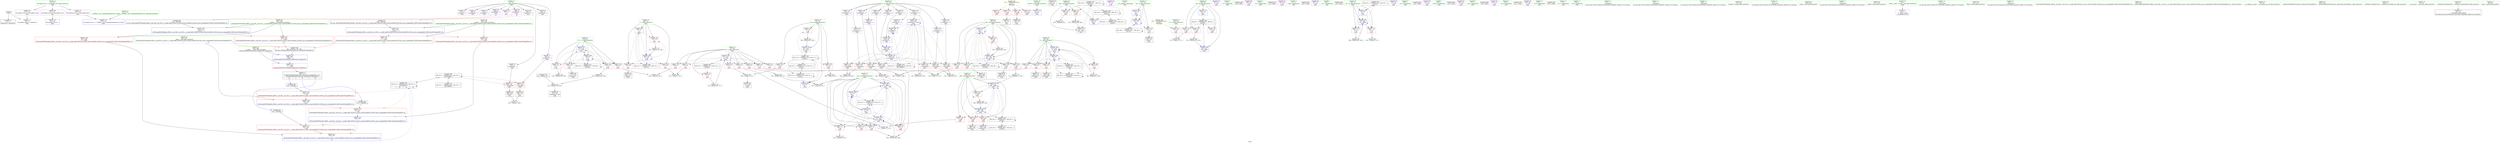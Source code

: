 digraph "SVFG" {
	label="SVFG";

	Node0x55a4ef5265f0 [shape=record,color=grey,label="{NodeID: 0\nNullPtr}"];
	Node0x55a4ef5265f0 -> Node0x55a4ef5522c0[style=solid];
	Node0x55a4ef5265f0 -> Node0x55a4ef559680[style=solid];
	Node0x55a4ef561ce0 [shape=record,color=grey,label="{NodeID: 277\n190 = cmp(183, 189, )\n}"];
	Node0x55a4ef554710 [shape=record,color=blue,label="{NodeID: 194\n85\<--202\nj\<--inc35\nmain\n}"];
	Node0x55a4ef554710 -> Node0x55a4ef557c50[style=dashed];
	Node0x55a4ef554710 -> Node0x55a4ef557d20[style=dashed];
	Node0x55a4ef554710 -> Node0x55a4ef557df0[style=dashed];
	Node0x55a4ef554710 -> Node0x55a4ef557ec0[style=dashed];
	Node0x55a4ef554710 -> Node0x55a4ef55a3b0[style=dashed];
	Node0x55a4ef554710 -> Node0x55a4ef554710[style=dashed];
	Node0x55a4ef554710 -> Node0x55a4ef56e210[style=dashed];
	Node0x55a4ef554710 -> Node0x55a4ef574010[style=dashed];
	Node0x55a4ef551a50 [shape=record,color=red,label="{NodeID: 111\n319\<--20\n\<--stdout\nmain\n}"];
	Node0x55a4ef54fc30 [shape=record,color=green,label="{NodeID: 28\n61\<--62\nretval\<--retval_field_insensitive\nmain\n}"];
	Node0x55a4ef54fc30 -> Node0x55a4ef559780[style=solid];
	Node0x55a4ef557910 [shape=record,color=red,label="{NodeID: 139\n205\<--81\n\<--eq\nmain\n}"];
	Node0x55a4ef557910 -> Node0x55a4ef562460[style=solid];
	Node0x55a4ef5524c0 [shape=record,color=black,label="{NodeID: 56\n60\<--92\nmain_ret\<--\nmain\n}"];
	Node0x55a4ef579a10 [shape=record,color=black,label="{NodeID: 333\nMR_24V_6 = PHI(MR_24V_7, MR_24V_5, )\npts\{84 \}\n}"];
	Node0x55a4ef579a10 -> Node0x55a4ef557ab0[style=dashed];
	Node0x55a4ef579a10 -> Node0x55a4ef557b80[style=dashed];
	Node0x55a4ef579a10 -> Node0x55a4ef55a2e0[style=dashed];
	Node0x55a4ef579a10 -> Node0x55a4ef554640[style=dashed];
	Node0x55a4ef579a10 -> Node0x55a4ef56dd10[style=dashed];
	Node0x55a4ef579a10 -> Node0x55a4ef573b10[style=dashed];
	Node0x55a4ef579a10 -> Node0x55a4ef579a10[style=dashed];
	Node0x55a4ef558fd0 [shape=record,color=red,label="{NodeID: 167\n356\<--344\n\<--__b.addr\n_ZSt4swapIcENSt9enable_ifIXsr6__and_ISt6__not_ISt15__is_tuple_likeIT_EESt21is_move_constructibleIS3_ESt18is_move_assignableIS3_EEE5valueEvE4typeERS3_SC_\n|{<s0>15}}"];
	Node0x55a4ef558fd0:s0 -> Node0x55a4ef5969b0[style=solid,color=red];
	Node0x55a4ef553b80 [shape=record,color=purple,label="{NodeID: 84\n94\<--11\n\<--.str\nmain\n}"];
	Node0x55a4ef53f710 [shape=record,color=green,label="{NodeID: 1\n7\<--1\n__dso_handle\<--dummyObj\nGlob }"];
	Node0x55a4ef561e60 [shape=record,color=grey,label="{NodeID: 278\n310 = cmp(309, 245, )\n}"];
	Node0x55a4ef5547e0 [shape=record,color=blue,label="{NodeID: 195\n75\<--212\nok\<--\nmain\n}"];
	Node0x55a4ef5547e0 -> Node0x55a4ef557430[style=dashed];
	Node0x55a4ef5547e0 -> Node0x55a4ef559d30[style=dashed];
	Node0x55a4ef5547e0 -> Node0x55a4ef572c10[style=dashed];
	Node0x55a4ef551b20 [shape=record,color=red,label="{NodeID: 112\n111\<--63\n\<--tt\nmain\n}"];
	Node0x55a4ef551b20 -> Node0x55a4ef563060[style=solid];
	Node0x55a4ef54fd00 [shape=record,color=green,label="{NodeID: 29\n63\<--64\ntt\<--tt_field_insensitive\nmain\n}"];
	Node0x55a4ef54fd00 -> Node0x55a4ef551b20[style=solid];
	Node0x55a4ef571310 [shape=record,color=black,label="{NodeID: 306\nMR_8V_3 = PHI(MR_8V_4, MR_8V_2, )\npts\{66 \}\n}"];
	Node0x55a4ef571310 -> Node0x55a4ef551bf0[style=dashed];
	Node0x55a4ef571310 -> Node0x55a4ef551cc0[style=dashed];
	Node0x55a4ef571310 -> Node0x55a4ef556590[style=dashed];
	Node0x55a4ef571310 -> Node0x55a4ef5550d0[style=dashed];
	Node0x55a4ef5579e0 [shape=record,color=red,label="{NodeID: 140\n214\<--81\n\<--eq\nmain\n}"];
	Node0x55a4ef5579e0 -> Node0x55a4ef5625e0[style=solid];
	Node0x55a4ef552590 [shape=record,color=black,label="{NodeID: 57\n96\<--93\ncall\<--\nmain\n}"];
	Node0x55a4ef5590a0 [shape=record,color=red,label="{NodeID: 168\n363\<--344\n\<--__b.addr\n_ZSt4swapIcENSt9enable_ifIXsr6__and_ISt6__not_ISt15__is_tuple_likeIT_EESt21is_move_constructibleIS3_ESt18is_move_assignableIS3_EEE5valueEvE4typeERS3_SC_\n}"];
	Node0x55a4ef5590a0 -> Node0x55a4ef5554e0[style=solid];
	Node0x55a4ef553c50 [shape=record,color=purple,label="{NodeID: 85\n95\<--13\n\<--.str.1\nmain\n}"];
	Node0x55a4ef52b960 [shape=record,color=green,label="{NodeID: 2\n11\<--1\n.str\<--dummyObj\nGlob }"];
	Node0x55a4ef561fe0 [shape=record,color=grey,label="{NodeID: 279\n209 = cmp(208, 92, )\n}"];
	Node0x55a4ef5548b0 [shape=record,color=blue,label="{NodeID: 196\n223\<--225\narrayidx43\<--inc44\nmain\n}"];
	Node0x55a4ef5548b0 -> Node0x55a4ef558880[style=dashed];
	Node0x55a4ef5548b0 -> Node0x55a4ef558950[style=dashed];
	Node0x55a4ef5548b0 -> Node0x55a4ef558a20[style=dashed];
	Node0x55a4ef5548b0 -> Node0x55a4ef558af0[style=dashed];
	Node0x55a4ef5548b0 -> Node0x55a4ef558bc0[style=dashed];
	Node0x55a4ef5548b0 -> Node0x55a4ef558c90[style=dashed];
	Node0x55a4ef5548b0 -> Node0x55a4ef558d60[style=dashed];
	Node0x55a4ef5548b0 -> Node0x55a4ef559e00[style=dashed];
	Node0x55a4ef5548b0 -> Node0x55a4ef5548b0[style=dashed];
	Node0x55a4ef5548b0 -> Node0x55a4ef575410[style=dashed];
	Node0x55a4ef551bf0 [shape=record,color=red,label="{NodeID: 113\n110\<--65\n\<--qq\nmain\n}"];
	Node0x55a4ef551bf0 -> Node0x55a4ef563060[style=solid];
	Node0x55a4ef54fdd0 [shape=record,color=green,label="{NodeID: 30\n65\<--66\nqq\<--qq_field_insensitive\nmain\n}"];
	Node0x55a4ef54fdd0 -> Node0x55a4ef551bf0[style=solid];
	Node0x55a4ef54fdd0 -> Node0x55a4ef551cc0[style=solid];
	Node0x55a4ef54fdd0 -> Node0x55a4ef556590[style=solid];
	Node0x55a4ef54fdd0 -> Node0x55a4ef559850[style=solid];
	Node0x55a4ef54fdd0 -> Node0x55a4ef5550d0[style=solid];
	Node0x55a4ef5943d0 [shape=record,color=black,label="{NodeID: 390\n104 = PHI()\n}"];
	Node0x55a4ef571810 [shape=record,color=black,label="{NodeID: 307\nMR_10V_2 = PHI(MR_10V_3, MR_10V_1, )\npts\{68 \}\n}"];
	Node0x55a4ef571810 -> Node0x55a4ef556660[style=dashed];
	Node0x55a4ef571810 -> Node0x55a4ef559920[style=dashed];
	Node0x55a4ef557ab0 [shape=record,color=red,label="{NodeID: 141\n196\<--83\n\<--neq\nmain\n}"];
	Node0x55a4ef557ab0 -> Node0x55a4ef555ec0[style=solid];
	Node0x55a4ef552660 [shape=record,color=black,label="{NodeID: 58\n102\<--99\ncall1\<--\nmain\n}"];
	Node0x55a4ef559170 [shape=record,color=red,label="{NodeID: 169\n354\<--351\n\<--call\n_ZSt4swapIcENSt9enable_ifIXsr6__and_ISt6__not_ISt15__is_tuple_likeIT_EESt21is_move_constructibleIS3_ESt18is_move_assignableIS3_EEE5valueEvE4typeERS3_SC_\n}"];
	Node0x55a4ef559170 -> Node0x55a4ef555340[style=solid];
	Node0x55a4ef553d20 [shape=record,color=purple,label="{NodeID: 86\n100\<--16\n\<--.str.2\nmain\n}"];
	Node0x55a4ef52c9d0 [shape=record,color=green,label="{NodeID: 3\n13\<--1\n.str.1\<--dummyObj\nGlob }"];
	Node0x55a4ef562160 [shape=record,color=grey,label="{NodeID: 280\n242 = cmp(239, 241, )\n}"];
	Node0x55a4ef554980 [shape=record,color=blue,label="{NodeID: 197\n79\<--229\ni17\<--inc46\nmain\n}"];
	Node0x55a4ef554980 -> Node0x55a4ef557500[style=dashed];
	Node0x55a4ef554980 -> Node0x55a4ef5575d0[style=dashed];
	Node0x55a4ef554980 -> Node0x55a4ef5576a0[style=dashed];
	Node0x55a4ef554980 -> Node0x55a4ef557770[style=dashed];
	Node0x55a4ef554980 -> Node0x55a4ef55a140[style=dashed];
	Node0x55a4ef554980 -> Node0x55a4ef554980[style=dashed];
	Node0x55a4ef554980 -> Node0x55a4ef573110[style=dashed];
	Node0x55a4ef551cc0 [shape=record,color=red,label="{NodeID: 114\n114\<--65\n\<--qq\nmain\n}"];
	Node0x55a4ef54fea0 [shape=record,color=green,label="{NodeID: 31\n67\<--68\nn\<--n_field_insensitive\nmain\n}"];
	Node0x55a4ef54fea0 -> Node0x55a4ef556660[style=solid];
	Node0x55a4ef54fea0 -> Node0x55a4ef556730[style=solid];
	Node0x55a4ef54fea0 -> Node0x55a4ef556800[style=solid];
	Node0x55a4ef54fea0 -> Node0x55a4ef5568d0[style=solid];
	Node0x55a4ef54fea0 -> Node0x55a4ef5569a0[style=solid];
	Node0x55a4ef54fea0 -> Node0x55a4ef556a70[style=solid];
	Node0x55a4ef54fea0 -> Node0x55a4ef556b40[style=solid];
	Node0x55a4ef54fea0 -> Node0x55a4ef556c10[style=solid];
	Node0x55a4ef54fea0 -> Node0x55a4ef559920[style=solid];
	Node0x55a4ef594300 [shape=record,color=black,label="{NodeID: 391\n43 = PHI()\n}"];
	Node0x55a4ef571d10 [shape=record,color=black,label="{NodeID: 308\nMR_12V_2 = PHI(MR_12V_4, MR_12V_1, )\npts\{70 \}\n}"];
	Node0x55a4ef571d10 -> Node0x55a4ef5599f0[style=dashed];
	Node0x55a4ef557b80 [shape=record,color=red,label="{NodeID: 142\n208\<--83\n\<--neq\nmain\n}"];
	Node0x55a4ef557b80 -> Node0x55a4ef561fe0[style=solid];
	Node0x55a4ef552730 [shape=record,color=black,label="{NodeID: 59\n136\<--135\nidxprom\<--\nmain\n}"];
	Node0x55a4ef559240 [shape=record,color=red,label="{NodeID: 170\n358\<--357\n\<--call1\n_ZSt4swapIcENSt9enable_ifIXsr6__and_ISt6__not_ISt15__is_tuple_likeIT_EESt21is_move_constructibleIS3_ESt18is_move_assignableIS3_EEE5valueEvE4typeERS3_SC_\n}"];
	Node0x55a4ef559240 -> Node0x55a4ef555410[style=solid];
	Node0x55a4ef553df0 [shape=record,color=purple,label="{NodeID: 87\n101\<--18\n\<--.str.3\nmain\n}"];
	Node0x55a4ef52a330 [shape=record,color=green,label="{NodeID: 4\n15\<--1\nstdin\<--dummyObj\nGlob }"];
	Node0x55a4ef5622e0 [shape=record,color=grey,label="{NodeID: 281\n251 = cmp(248, 250, )\n}"];
	Node0x55a4ef554a50 [shape=record,color=blue,label="{NodeID: 198\n71\<--245\nans\<--\nmain\n}"];
	Node0x55a4ef554a50 -> Node0x55a4ef5570f0[style=dashed];
	Node0x55a4ef554a50 -> Node0x55a4ef5571c0[style=dashed];
	Node0x55a4ef554a50 -> Node0x55a4ef572210[style=dashed];
	Node0x55a4ef556590 [shape=record,color=red,label="{NodeID: 115\n322\<--65\n\<--qq\nmain\n}"];
	Node0x55a4ef556590 -> Node0x55a4ef555bc0[style=solid];
	Node0x55a4ef54ff70 [shape=record,color=green,label="{NodeID: 32\n69\<--70\ni\<--i_field_insensitive\nmain\n}"];
	Node0x55a4ef54ff70 -> Node0x55a4ef556ce0[style=solid];
	Node0x55a4ef54ff70 -> Node0x55a4ef556db0[style=solid];
	Node0x55a4ef54ff70 -> Node0x55a4ef556e80[style=solid];
	Node0x55a4ef54ff70 -> Node0x55a4ef5599f0[style=solid];
	Node0x55a4ef54ff70 -> Node0x55a4ef559ac0[style=solid];
	Node0x55a4ef593ad0 [shape=record,color=black,label="{NodeID: 392\n140 = PHI()\n}"];
	Node0x55a4ef572210 [shape=record,color=black,label="{NodeID: 309\nMR_14V_2 = PHI(MR_14V_9, MR_14V_1, )\npts\{72 \}\n}"];
	Node0x55a4ef572210 -> Node0x55a4ef559b90[style=dashed];
	Node0x55a4ef557c50 [shape=record,color=red,label="{NodeID: 143\n172\<--85\n\<--j\nmain\n}"];
	Node0x55a4ef557c50 -> Node0x55a4ef562a60[style=solid];
	Node0x55a4ef552800 [shape=record,color=black,label="{NodeID: 60\n177\<--176\nidxprom24\<--\nmain\n}"];
	Node0x55a4ef559310 [shape=record,color=red,label="{NodeID: 171\n362\<--361\n\<--call2\n_ZSt4swapIcENSt9enable_ifIXsr6__and_ISt6__not_ISt15__is_tuple_likeIT_EESt21is_move_constructibleIS3_ESt18is_move_assignableIS3_EEE5valueEvE4typeERS3_SC_\n}"];
	Node0x55a4ef559310 -> Node0x55a4ef5554e0[style=solid];
	Node0x55a4ef553ec0 [shape=record,color=purple,label="{NodeID: 88\n103\<--21\n\<--.str.4\nmain\n}"];
	Node0x55a4ef52a3c0 [shape=record,color=green,label="{NodeID: 5\n16\<--1\n.str.2\<--dummyObj\nGlob }"];
	Node0x55a4ef562460 [shape=record,color=grey,label="{NodeID: 282\n206 = cmp(205, 92, )\n}"];
	Node0x55a4ef554b20 [shape=record,color=blue,label="{NodeID: 199\n71\<--256\nans\<--add59\nmain\n}"];
	Node0x55a4ef554b20 -> Node0x55a4ef556f50[style=dashed];
	Node0x55a4ef554b20 -> Node0x55a4ef557020[style=dashed];
	Node0x55a4ef554b20 -> Node0x55a4ef5570f0[style=dashed];
	Node0x55a4ef554b20 -> Node0x55a4ef5571c0[style=dashed];
	Node0x55a4ef554b20 -> Node0x55a4ef554a50[style=dashed];
	Node0x55a4ef554b20 -> Node0x55a4ef554b20[style=dashed];
	Node0x55a4ef554b20 -> Node0x55a4ef554bf0[style=dashed];
	Node0x55a4ef554b20 -> Node0x55a4ef572210[style=dashed];
	Node0x55a4ef556660 [shape=record,color=red,label="{NodeID: 116\n125\<--67\n\<--n\nmain\n}"];
	Node0x55a4ef556660 -> Node0x55a4ef561b60[style=solid];
	Node0x55a4ef550040 [shape=record,color=green,label="{NodeID: 33\n71\<--72\nans\<--ans_field_insensitive\nmain\n}"];
	Node0x55a4ef550040 -> Node0x55a4ef556f50[style=solid];
	Node0x55a4ef550040 -> Node0x55a4ef557020[style=solid];
	Node0x55a4ef550040 -> Node0x55a4ef5570f0[style=solid];
	Node0x55a4ef550040 -> Node0x55a4ef5571c0[style=solid];
	Node0x55a4ef550040 -> Node0x55a4ef559b90[style=solid];
	Node0x55a4ef550040 -> Node0x55a4ef554a50[style=solid];
	Node0x55a4ef550040 -> Node0x55a4ef554b20[style=solid];
	Node0x55a4ef550040 -> Node0x55a4ef554bf0[style=solid];
	Node0x55a4ef593bd0 [shape=record,color=black,label="{NodeID: 393\n116 = PHI()\n}"];
	Node0x55a4ef572710 [shape=record,color=black,label="{NodeID: 310\nMR_16V_2 = PHI(MR_16V_4, MR_16V_1, )\npts\{74 \}\n}"];
	Node0x55a4ef572710 -> Node0x55a4ef559c60[style=dashed];
	Node0x55a4ef557d20 [shape=record,color=red,label="{NodeID: 144\n179\<--85\n\<--j\nmain\n}"];
	Node0x55a4ef557d20 -> Node0x55a4ef5528d0[style=solid];
	Node0x55a4ef5528d0 [shape=record,color=black,label="{NodeID: 61\n180\<--179\nidxprom26\<--\nmain\n}"];
	Node0x55a4ef5593e0 [shape=record,color=red,label="{NodeID: 172\n371\<--368\n\<--__t.addr\n_ZSt4moveIRcEONSt16remove_referenceIT_E4typeEOS2_\n}"];
	Node0x55a4ef5593e0 -> Node0x55a4ef5531c0[style=solid];
	Node0x55a4ef553f90 [shape=record,color=purple,label="{NodeID: 89\n123\<--21\n\<--.str.4\nmain\n}"];
	Node0x55a4ef52a450 [shape=record,color=green,label="{NodeID: 6\n18\<--1\n.str.3\<--dummyObj\nGlob }"];
	Node0x55a4ef5625e0 [shape=record,color=grey,label="{NodeID: 283\n216 = cmp(214, 215, )\n}"];
	Node0x55a4ef5625e0 -> Node0x55a4ef552c10[style=solid];
	Node0x55a4ef554bf0 [shape=record,color=blue,label="{NodeID: 200\n71\<--262\nans\<--add62\nmain\n}"];
	Node0x55a4ef554bf0 -> Node0x55a4ef556f50[style=dashed];
	Node0x55a4ef554bf0 -> Node0x55a4ef557020[style=dashed];
	Node0x55a4ef554bf0 -> Node0x55a4ef5570f0[style=dashed];
	Node0x55a4ef554bf0 -> Node0x55a4ef5571c0[style=dashed];
	Node0x55a4ef554bf0 -> Node0x55a4ef554a50[style=dashed];
	Node0x55a4ef554bf0 -> Node0x55a4ef554b20[style=dashed];
	Node0x55a4ef554bf0 -> Node0x55a4ef554bf0[style=dashed];
	Node0x55a4ef554bf0 -> Node0x55a4ef572210[style=dashed];
	Node0x55a4ef556730 [shape=record,color=red,label="{NodeID: 117\n132\<--67\n\<--n\nmain\n}"];
	Node0x55a4ef556730 -> Node0x55a4ef562d60[style=solid];
	Node0x55a4ef550110 [shape=record,color=green,label="{NodeID: 34\n73\<--74\nrot\<--rot_field_insensitive\nmain\n}"];
	Node0x55a4ef550110 -> Node0x55a4ef557290[style=solid];
	Node0x55a4ef550110 -> Node0x55a4ef557360[style=solid];
	Node0x55a4ef550110 -> Node0x55a4ef559c60[style=solid];
	Node0x55a4ef550110 -> Node0x55a4ef555000[style=solid];
	Node0x55a4ef593cd0 [shape=record,color=black,label="{NodeID: 394\n120 = PHI()\n}"];
	Node0x55a4ef572c10 [shape=record,color=black,label="{NodeID: 311\nMR_18V_2 = PHI(MR_18V_7, MR_18V_1, )\npts\{76 \}\n}"];
	Node0x55a4ef572c10 -> Node0x55a4ef559d30[style=dashed];
	Node0x55a4ef572c10 -> Node0x55a4ef572c10[style=dashed];
	Node0x55a4ef557df0 [shape=record,color=red,label="{NodeID: 145\n184\<--85\n\<--j\nmain\n}"];
	Node0x55a4ef557df0 -> Node0x55a4ef552a70[style=solid];
	Node0x55a4ef5529a0 [shape=record,color=black,label="{NodeID: 62\n183\<--182\nconv\<--\nmain\n}"];
	Node0x55a4ef5529a0 -> Node0x55a4ef561ce0[style=solid];
	Node0x55a4ef5594b0 [shape=record,color=blue,label="{NodeID: 173\n377\<--32\nllvm.global_ctors_0\<--\nGlob }"];
	Node0x55a4ef554060 [shape=record,color=purple,label="{NodeID: 90\n115\<--23\n\<--.str.5\nmain\n}"];
	Node0x55a4ef52bab0 [shape=record,color=green,label="{NodeID: 7\n20\<--1\nstdout\<--dummyObj\nGlob }"];
	Node0x55a4ef562760 [shape=record,color=grey,label="{NodeID: 284\n269 = cmp(267, 268, )\n}"];
	Node0x55a4ef554cc0 [shape=record,color=blue,label="{NodeID: 201\n87\<--92\ni64\<--\nmain\n}"];
	Node0x55a4ef554cc0 -> Node0x55a4ef557f90[style=dashed];
	Node0x55a4ef554cc0 -> Node0x55a4ef558060[style=dashed];
	Node0x55a4ef554cc0 -> Node0x55a4ef558130[style=dashed];
	Node0x55a4ef554cc0 -> Node0x55a4ef558200[style=dashed];
	Node0x55a4ef554cc0 -> Node0x55a4ef5582d0[style=dashed];
	Node0x55a4ef554cc0 -> Node0x55a4ef554cc0[style=dashed];
	Node0x55a4ef554cc0 -> Node0x55a4ef554f30[style=dashed];
	Node0x55a4ef554cc0 -> Node0x55a4ef574510[style=dashed];
	Node0x55a4ef556800 [shape=record,color=red,label="{NodeID: 118\n165\<--67\n\<--n\nmain\n}"];
	Node0x55a4ef556800 -> Node0x55a4ef562be0[style=solid];
	Node0x55a4ef5501e0 [shape=record,color=green,label="{NodeID: 35\n75\<--76\nok\<--ok_field_insensitive\nmain\n}"];
	Node0x55a4ef5501e0 -> Node0x55a4ef557430[style=solid];
	Node0x55a4ef5501e0 -> Node0x55a4ef559d30[style=solid];
	Node0x55a4ef5501e0 -> Node0x55a4ef5547e0[style=solid];
	Node0x55a4ef593dd0 [shape=record,color=black,label="{NodeID: 395\n124 = PHI()\n}"];
	Node0x55a4ef573110 [shape=record,color=black,label="{NodeID: 312\nMR_20V_2 = PHI(MR_20V_7, MR_20V_1, )\npts\{80 \}\n}"];
	Node0x55a4ef573110 -> Node0x55a4ef55a140[style=dashed];
	Node0x55a4ef573110 -> Node0x55a4ef573110[style=dashed];
	Node0x55a4ef557ec0 [shape=record,color=red,label="{NodeID: 146\n201\<--85\n\<--j\nmain\n}"];
	Node0x55a4ef557ec0 -> Node0x55a4ef5561c0[style=solid];
	Node0x55a4ef552a70 [shape=record,color=black,label="{NodeID: 63\n185\<--184\nidxprom28\<--\nmain\n}"];
	Node0x55a4ef559580 [shape=record,color=blue,label="{NodeID: 174\n378\<--33\nllvm.global_ctors_1\<--_GLOBAL__sub_I_Gennady.Korotkevich_0_0.cpp\nGlob }"];
	Node0x55a4ef554130 [shape=record,color=purple,label="{NodeID: 91\n139\<--25\n\<--.str.6\nmain\n}"];
	Node0x55a4ef52bb40 [shape=record,color=green,label="{NodeID: 8\n21\<--1\n.str.4\<--dummyObj\nGlob }"];
	Node0x55a4ef5628e0 [shape=record,color=grey,label="{NodeID: 285\n150 = cmp(149, 127, )\n}"];
	Node0x55a4ef554d90 [shape=record,color=blue,label="{NodeID: 202\n89\<--272\nj68\<--add69\nmain\n}"];
	Node0x55a4ef554d90 -> Node0x55a4ef5583a0[style=dashed];
	Node0x55a4ef554d90 -> Node0x55a4ef558470[style=dashed];
	Node0x55a4ef554d90 -> Node0x55a4ef558540[style=dashed];
	Node0x55a4ef554d90 -> Node0x55a4ef558610[style=dashed];
	Node0x55a4ef554d90 -> Node0x55a4ef554d90[style=dashed];
	Node0x55a4ef554d90 -> Node0x55a4ef554e60[style=dashed];
	Node0x55a4ef554d90 -> Node0x55a4ef56ec10[style=dashed];
	Node0x55a4ef5568d0 [shape=record,color=red,label="{NodeID: 119\n173\<--67\n\<--n\nmain\n}"];
	Node0x55a4ef5568d0 -> Node0x55a4ef562a60[style=solid];
	Node0x55a4ef5502b0 [shape=record,color=green,label="{NodeID: 36\n77\<--78\nw\<--w_field_insensitive\nmain\n}"];
	Node0x55a4ef5502b0 -> Node0x55a4ef550e60[style=solid];
	Node0x55a4ef5502b0 -> Node0x55a4ef550f30[style=solid];
	Node0x55a4ef5502b0 -> Node0x55a4ef551000[style=solid];
	Node0x55a4ef5502b0 -> Node0x55a4ef5510d0[style=solid];
	Node0x55a4ef5502b0 -> Node0x55a4ef5511a0[style=solid];
	Node0x55a4ef5502b0 -> Node0x55a4ef551270[style=solid];
	Node0x55a4ef5502b0 -> Node0x55a4ef551340[style=solid];
	Node0x55a4ef5502b0 -> Node0x55a4ef551410[style=solid];
	Node0x55a4ef5502b0 -> Node0x55a4ef551570[style=solid];
	Node0x55a4ef5502b0 -> Node0x55a4ef551640[style=solid];
	Node0x55a4ef5502b0 -> Node0x55a4ef551710[style=solid];
	Node0x55a4ef593ed0 [shape=record,color=black,label="{NodeID: 396\n313 = PHI()\n}"];
	Node0x55a4ef573610 [shape=record,color=black,label="{NodeID: 313\nMR_22V_2 = PHI(MR_22V_10, MR_22V_1, )\npts\{82 \}\n}"];
	Node0x55a4ef573610 -> Node0x55a4ef56d810[style=dashed];
	Node0x55a4ef557f90 [shape=record,color=red,label="{NodeID: 147\n267\<--87\n\<--i64\nmain\n}"];
	Node0x55a4ef557f90 -> Node0x55a4ef562760[style=solid];
	Node0x55a4ef552b40 [shape=record,color=black,label="{NodeID: 64\n189\<--188\nconv30\<--\nmain\n}"];
	Node0x55a4ef552b40 -> Node0x55a4ef561ce0[style=solid];
	Node0x55a4ef217350 [shape=record,color=black,label="{NodeID: 258\n218 = PHI(92, 127, )\n}"];
	Node0x55a4ef217350 -> Node0x55a4ef561860[style=solid];
	Node0x55a4ef559680 [shape=record,color=blue, style = dotted,label="{NodeID: 175\n379\<--3\nllvm.global_ctors_2\<--dummyVal\nGlob }"];
	Node0x55a4ef554200 [shape=record,color=purple,label="{NodeID: 92\n312\<--27\n\<--.str.7\nmain\n}"];
	Node0x55a4ef52bbd0 [shape=record,color=green,label="{NodeID: 9\n23\<--1\n.str.5\<--dummyObj\nGlob }"];
	Node0x55a4ef562a60 [shape=record,color=grey,label="{NodeID: 286\n174 = cmp(172, 173, )\n}"];
	Node0x55a4ef554e60 [shape=record,color=blue,label="{NodeID: 203\n89\<--296\nj68\<--inc82\nmain\n}"];
	Node0x55a4ef554e60 -> Node0x55a4ef5583a0[style=dashed];
	Node0x55a4ef554e60 -> Node0x55a4ef558470[style=dashed];
	Node0x55a4ef554e60 -> Node0x55a4ef558540[style=dashed];
	Node0x55a4ef554e60 -> Node0x55a4ef558610[style=dashed];
	Node0x55a4ef554e60 -> Node0x55a4ef554d90[style=dashed];
	Node0x55a4ef554e60 -> Node0x55a4ef554e60[style=dashed];
	Node0x55a4ef554e60 -> Node0x55a4ef56ec10[style=dashed];
	Node0x55a4ef5569a0 [shape=record,color=red,label="{NodeID: 120\n215\<--67\n\<--n\nmain\n}"];
	Node0x55a4ef5569a0 -> Node0x55a4ef5625e0[style=solid];
	Node0x55a4ef550380 [shape=record,color=green,label="{NodeID: 37\n79\<--80\ni17\<--i17_field_insensitive\nmain\n}"];
	Node0x55a4ef550380 -> Node0x55a4ef557500[style=solid];
	Node0x55a4ef550380 -> Node0x55a4ef5575d0[style=solid];
	Node0x55a4ef550380 -> Node0x55a4ef5576a0[style=solid];
	Node0x55a4ef550380 -> Node0x55a4ef557770[style=solid];
	Node0x55a4ef550380 -> Node0x55a4ef55a140[style=solid];
	Node0x55a4ef550380 -> Node0x55a4ef554980[style=solid];
	Node0x55a4ef593fd0 [shape=record,color=black,label="{NodeID: 397\n317 = PHI()\n}"];
	Node0x55a4ef573b10 [shape=record,color=black,label="{NodeID: 314\nMR_24V_2 = PHI(MR_24V_10, MR_24V_1, )\npts\{84 \}\n}"];
	Node0x55a4ef573b10 -> Node0x55a4ef56dd10[style=dashed];
	Node0x55a4ef558060 [shape=record,color=red,label="{NodeID: 148\n271\<--87\n\<--i64\nmain\n}"];
	Node0x55a4ef558060 -> Node0x55a4ef5564c0[style=solid];
	Node0x55a4ef552c10 [shape=record,color=black,label="{NodeID: 65\n217\<--216\n\<--cmp41\nmain\n}"];
	Node0x55a4ef55f1d0 [shape=record,color=grey,label="{NodeID: 259\n229 = Binary(228, 108, )\n}"];
	Node0x55a4ef55f1d0 -> Node0x55a4ef554980[style=solid];
	Node0x55a4ef559780 [shape=record,color=blue,label="{NodeID: 176\n61\<--92\nretval\<--\nmain\n}"];
	Node0x55a4ef5542d0 [shape=record,color=purple,label="{NodeID: 93\n316\<--29\n\<--.str.8\nmain\n}"];
	Node0x55a4ef52b450 [shape=record,color=green,label="{NodeID: 10\n25\<--1\n.str.6\<--dummyObj\nGlob }"];
	Node0x55a4ef562be0 [shape=record,color=grey,label="{NodeID: 287\n166 = cmp(164, 165, )\n}"];
	Node0x55a4ef554f30 [shape=record,color=blue,label="{NodeID: 204\n87\<--301\ni64\<--inc85\nmain\n}"];
	Node0x55a4ef554f30 -> Node0x55a4ef557f90[style=dashed];
	Node0x55a4ef554f30 -> Node0x55a4ef558060[style=dashed];
	Node0x55a4ef554f30 -> Node0x55a4ef558130[style=dashed];
	Node0x55a4ef554f30 -> Node0x55a4ef558200[style=dashed];
	Node0x55a4ef554f30 -> Node0x55a4ef5582d0[style=dashed];
	Node0x55a4ef554f30 -> Node0x55a4ef554cc0[style=dashed];
	Node0x55a4ef554f30 -> Node0x55a4ef554f30[style=dashed];
	Node0x55a4ef554f30 -> Node0x55a4ef574510[style=dashed];
	Node0x55a4ef556a70 [shape=record,color=red,label="{NodeID: 121\n240\<--67\n\<--n\nmain\n}"];
	Node0x55a4ef556a70 -> Node0x55a4ef555a40[style=solid];
	Node0x55a4ef550450 [shape=record,color=green,label="{NodeID: 38\n81\<--82\neq\<--eq_field_insensitive\nmain\n}"];
	Node0x55a4ef550450 -> Node0x55a4ef557840[style=solid];
	Node0x55a4ef550450 -> Node0x55a4ef557910[style=solid];
	Node0x55a4ef550450 -> Node0x55a4ef5579e0[style=solid];
	Node0x55a4ef550450 -> Node0x55a4ef55a210[style=solid];
	Node0x55a4ef550450 -> Node0x55a4ef554570[style=solid];
	Node0x55a4ef596230 [shape=record,color=black,label="{NodeID: 398\n320 = PHI()\n}"];
	Node0x55a4ef574010 [shape=record,color=black,label="{NodeID: 315\nMR_26V_2 = PHI(MR_26V_9, MR_26V_1, )\npts\{86 \}\n}"];
	Node0x55a4ef574010 -> Node0x55a4ef56e210[style=dashed];
	Node0x55a4ef558130 [shape=record,color=red,label="{NodeID: 149\n279\<--87\n\<--i64\nmain\n}"];
	Node0x55a4ef558130 -> Node0x55a4ef552e80[style=solid];
	Node0x55a4ef552ce0 [shape=record,color=black,label="{NodeID: 66\n222\<--221\nidxprom42\<--add\nmain\n}"];
	Node0x55a4ef55f350 [shape=record,color=grey,label="{NodeID: 260\n296 = Binary(295, 108, )\n}"];
	Node0x55a4ef55f350 -> Node0x55a4ef554e60[style=solid];
	Node0x55a4ef559850 [shape=record,color=blue,label="{NodeID: 177\n65\<--108\nqq\<--\nmain\n}"];
	Node0x55a4ef559850 -> Node0x55a4ef571310[style=dashed];
	Node0x55a4ef5543a0 [shape=record,color=purple,label="{NodeID: 94\n377\<--31\nllvm.global_ctors_0\<--llvm.global_ctors\nGlob }"];
	Node0x55a4ef5543a0 -> Node0x55a4ef5594b0[style=solid];
	Node0x55a4ef52b520 [shape=record,color=green,label="{NodeID: 11\n27\<--1\n.str.7\<--dummyObj\nGlob }"];
	Node0x55a4ef562d60 [shape=record,color=grey,label="{NodeID: 288\n133 = cmp(131, 132, )\n}"];
	Node0x55a4ef555000 [shape=record,color=blue,label="{NodeID: 205\n73\<--306\nrot\<--inc88\nmain\n}"];
	Node0x55a4ef555000 -> Node0x55a4ef557290[style=dashed];
	Node0x55a4ef555000 -> Node0x55a4ef557360[style=dashed];
	Node0x55a4ef555000 -> Node0x55a4ef555000[style=dashed];
	Node0x55a4ef555000 -> Node0x55a4ef572710[style=dashed];
	Node0x55a4ef556b40 [shape=record,color=red,label="{NodeID: 122\n268\<--67\n\<--n\nmain\n}"];
	Node0x55a4ef556b40 -> Node0x55a4ef562760[style=solid];
	Node0x55a4ef550520 [shape=record,color=green,label="{NodeID: 39\n83\<--84\nneq\<--neq_field_insensitive\nmain\n}"];
	Node0x55a4ef550520 -> Node0x55a4ef557ab0[style=solid];
	Node0x55a4ef550520 -> Node0x55a4ef557b80[style=solid];
	Node0x55a4ef550520 -> Node0x55a4ef55a2e0[style=solid];
	Node0x55a4ef550520 -> Node0x55a4ef554640[style=solid];
	Node0x55a4ef596300 [shape=record,color=black,label="{NodeID: 399\n351 = PHI(366, )\n}"];
	Node0x55a4ef596300 -> Node0x55a4ef559170[style=solid];
	Node0x55a4ef574510 [shape=record,color=black,label="{NodeID: 316\nMR_28V_2 = PHI(MR_28V_3, MR_28V_1, )\npts\{88 \}\n}"];
	Node0x55a4ef574510 -> Node0x55a4ef554cc0[style=dashed];
	Node0x55a4ef574510 -> Node0x55a4ef574510[style=dashed];
	Node0x55a4ef558200 [shape=record,color=red,label="{NodeID: 150\n288\<--87\n\<--i64\nmain\n}"];
	Node0x55a4ef558200 -> Node0x55a4ef5530f0[style=solid];
	Node0x55a4ef552db0 [shape=record,color=black,label="{NodeID: 67\n233\<--232\ntobool\<--\nmain\n}"];
	Node0x55a4ef382c60 [shape=record,color=yellow,style=double,label="{NodeID: 344\n2V_1 = ENCHI(MR_2V_0)\npts\{1 \}\nFun[main]}"];
	Node0x55a4ef382c60 -> Node0x55a4ef5517e0[style=dashed];
	Node0x55a4ef382c60 -> Node0x55a4ef5518b0[style=dashed];
	Node0x55a4ef382c60 -> Node0x55a4ef551980[style=dashed];
	Node0x55a4ef382c60 -> Node0x55a4ef551a50[style=dashed];
	Node0x55a4ef55f4d0 [shape=record,color=grey,label="{NodeID: 261\n301 = Binary(300, 108, )\n}"];
	Node0x55a4ef55f4d0 -> Node0x55a4ef554f30[style=solid];
	Node0x55a4ef559920 [shape=record,color=blue,label="{NodeID: 178\n67\<--126\nn\<--mul\nmain\n}"];
	Node0x55a4ef559920 -> Node0x55a4ef556730[style=dashed];
	Node0x55a4ef559920 -> Node0x55a4ef556800[style=dashed];
	Node0x55a4ef559920 -> Node0x55a4ef5568d0[style=dashed];
	Node0x55a4ef559920 -> Node0x55a4ef5569a0[style=dashed];
	Node0x55a4ef559920 -> Node0x55a4ef556a70[style=dashed];
	Node0x55a4ef559920 -> Node0x55a4ef556b40[style=dashed];
	Node0x55a4ef559920 -> Node0x55a4ef556c10[style=dashed];
	Node0x55a4ef559920 -> Node0x55a4ef571810[style=dashed];
	Node0x55a4ef5544a0 [shape=record,color=purple,label="{NodeID: 95\n378\<--31\nllvm.global_ctors_1\<--llvm.global_ctors\nGlob }"];
	Node0x55a4ef5544a0 -> Node0x55a4ef559580[style=solid];
	Node0x55a4ef5268d0 [shape=record,color=green,label="{NodeID: 12\n29\<--1\n.str.8\<--dummyObj\nGlob }"];
	Node0x55a4ef562ee0 [shape=record,color=grey,label="{NodeID: 289\n277 = cmp(275, 276, )\n}"];
	Node0x55a4ef5550d0 [shape=record,color=blue,label="{NodeID: 206\n65\<--323\nqq\<--inc98\nmain\n}"];
	Node0x55a4ef5550d0 -> Node0x55a4ef571310[style=dashed];
	Node0x55a4ef556c10 [shape=record,color=red,label="{NodeID: 123\n276\<--67\n\<--n\nmain\n}"];
	Node0x55a4ef556c10 -> Node0x55a4ef562ee0[style=solid];
	Node0x55a4ef5505f0 [shape=record,color=green,label="{NodeID: 40\n85\<--86\nj\<--j_field_insensitive\nmain\n}"];
	Node0x55a4ef5505f0 -> Node0x55a4ef557c50[style=solid];
	Node0x55a4ef5505f0 -> Node0x55a4ef557d20[style=solid];
	Node0x55a4ef5505f0 -> Node0x55a4ef557df0[style=solid];
	Node0x55a4ef5505f0 -> Node0x55a4ef557ec0[style=solid];
	Node0x55a4ef5505f0 -> Node0x55a4ef55a3b0[style=solid];
	Node0x55a4ef5505f0 -> Node0x55a4ef554710[style=solid];
	Node0x55a4ef5964f0 [shape=record,color=black,label="{NodeID: 400\n357 = PHI(366, )\n}"];
	Node0x55a4ef5964f0 -> Node0x55a4ef559240[style=solid];
	Node0x55a4ef574a10 [shape=record,color=black,label="{NodeID: 317\nMR_30V_2 = PHI(MR_30V_3, MR_30V_1, )\npts\{90 \}\n}"];
	Node0x55a4ef574a10 -> Node0x55a4ef56ec10[style=dashed];
	Node0x55a4ef5582d0 [shape=record,color=red,label="{NodeID: 151\n300\<--87\n\<--i64\nmain\n}"];
	Node0x55a4ef5582d0 -> Node0x55a4ef55f4d0[style=solid];
	Node0x55a4ef552e80 [shape=record,color=black,label="{NodeID: 68\n280\<--279\nidxprom73\<--\nmain\n}"];
	Node0x55a4ef5555c0 [shape=record,color=grey,label="{NodeID: 262\n306 = Binary(305, 108, )\n}"];
	Node0x55a4ef5555c0 -> Node0x55a4ef555000[style=solid];
	Node0x55a4ef5599f0 [shape=record,color=blue,label="{NodeID: 179\n69\<--92\ni\<--\nmain\n}"];
	Node0x55a4ef5599f0 -> Node0x55a4ef556ce0[style=dashed];
	Node0x55a4ef5599f0 -> Node0x55a4ef556db0[style=dashed];
	Node0x55a4ef5599f0 -> Node0x55a4ef556e80[style=dashed];
	Node0x55a4ef5599f0 -> Node0x55a4ef559ac0[style=dashed];
	Node0x55a4ef5599f0 -> Node0x55a4ef571d10[style=dashed];
	Node0x55a4ef550d60 [shape=record,color=purple,label="{NodeID: 96\n379\<--31\nllvm.global_ctors_2\<--llvm.global_ctors\nGlob }"];
	Node0x55a4ef550d60 -> Node0x55a4ef559680[style=solid];
	Node0x55a4ef5269a0 [shape=record,color=green,label="{NodeID: 13\n32\<--1\n\<--dummyObj\nCan only get source location for instruction, argument, global var or function.}"];
	Node0x55a4ef563060 [shape=record,color=grey,label="{NodeID: 290\n112 = cmp(110, 111, )\n}"];
	Node0x55a4ef5551a0 [shape=record,color=blue,label="{NodeID: 207\n342\<--340\n__a.addr\<--__a\n_ZSt4swapIcENSt9enable_ifIXsr6__and_ISt6__not_ISt15__is_tuple_likeIT_EESt21is_move_constructibleIS3_ESt18is_move_assignableIS3_EEE5valueEvE4typeERS3_SC_\n}"];
	Node0x55a4ef5551a0 -> Node0x55a4ef558e30[style=dashed];
	Node0x55a4ef5551a0 -> Node0x55a4ef558f00[style=dashed];
	Node0x55a4ef556ce0 [shape=record,color=red,label="{NodeID: 124\n131\<--69\n\<--i\nmain\n}"];
	Node0x55a4ef556ce0 -> Node0x55a4ef562d60[style=solid];
	Node0x55a4ef5506c0 [shape=record,color=green,label="{NodeID: 41\n87\<--88\ni64\<--i64_field_insensitive\nmain\n}"];
	Node0x55a4ef5506c0 -> Node0x55a4ef557f90[style=solid];
	Node0x55a4ef5506c0 -> Node0x55a4ef558060[style=solid];
	Node0x55a4ef5506c0 -> Node0x55a4ef558130[style=solid];
	Node0x55a4ef5506c0 -> Node0x55a4ef558200[style=solid];
	Node0x55a4ef5506c0 -> Node0x55a4ef5582d0[style=solid];
	Node0x55a4ef5506c0 -> Node0x55a4ef554cc0[style=solid];
	Node0x55a4ef5506c0 -> Node0x55a4ef554f30[style=solid];
	Node0x55a4ef5965f0 [shape=record,color=black,label="{NodeID: 401\n361 = PHI(366, )\n}"];
	Node0x55a4ef5965f0 -> Node0x55a4ef559310[style=solid];
	Node0x55a4ef574f10 [shape=record,color=black,label="{NodeID: 318\nMR_32V_2 = PHI(MR_32V_3, MR_32V_1, )\npts\{100000 \}\n}"];
	Node0x55a4ef574f10 -> Node0x55a4ef56f110[style=dashed];
	Node0x55a4ef5583a0 [shape=record,color=red,label="{NodeID: 152\n275\<--89\n\<--j68\nmain\n}"];
	Node0x55a4ef5583a0 -> Node0x55a4ef562ee0[style=solid];
	Node0x55a4ef552f50 [shape=record,color=black,label="{NodeID: 69\n283\<--282\nidxprom75\<--\nmain\n}"];
	Node0x55a4ef57dbb0 [shape=record,color=yellow,style=double,label="{NodeID: 346\n6V_1 = ENCHI(MR_6V_0)\npts\{64 \}\nFun[main]}"];
	Node0x55a4ef57dbb0 -> Node0x55a4ef551b20[style=dashed];
	Node0x55a4ef555740 [shape=record,color=grey,label="{NodeID: 263\n262 = Binary(261, 260, )\n}"];
	Node0x55a4ef555740 -> Node0x55a4ef554bf0[style=solid];
	Node0x55a4ef559ac0 [shape=record,color=blue,label="{NodeID: 180\n69\<--143\ni\<--inc\nmain\n}"];
	Node0x55a4ef559ac0 -> Node0x55a4ef556ce0[style=dashed];
	Node0x55a4ef559ac0 -> Node0x55a4ef556db0[style=dashed];
	Node0x55a4ef559ac0 -> Node0x55a4ef556e80[style=dashed];
	Node0x55a4ef559ac0 -> Node0x55a4ef559ac0[style=dashed];
	Node0x55a4ef559ac0 -> Node0x55a4ef571d10[style=dashed];
	Node0x55a4ef550e60 [shape=record,color=purple,label="{NodeID: 97\n154\<--77\narrayidx13\<--w\nmain\n}"];
	Node0x55a4ef550e60 -> Node0x55a4ef559e00[style=solid];
	Node0x55a4ef526a70 [shape=record,color=green,label="{NodeID: 14\n92\<--1\n\<--dummyObj\nCan only get source location for instruction, argument, global var or function.}"];
	Node0x55a4ef555270 [shape=record,color=blue,label="{NodeID: 208\n344\<--341\n__b.addr\<--__b\n_ZSt4swapIcENSt9enable_ifIXsr6__and_ISt6__not_ISt15__is_tuple_likeIT_EESt21is_move_constructibleIS3_ESt18is_move_assignableIS3_EEE5valueEvE4typeERS3_SC_\n}"];
	Node0x55a4ef555270 -> Node0x55a4ef558fd0[style=dashed];
	Node0x55a4ef555270 -> Node0x55a4ef5590a0[style=dashed];
	Node0x55a4ef556db0 [shape=record,color=red,label="{NodeID: 125\n135\<--69\n\<--i\nmain\n}"];
	Node0x55a4ef556db0 -> Node0x55a4ef552730[style=solid];
	Node0x55a4ef550790 [shape=record,color=green,label="{NodeID: 42\n89\<--90\nj68\<--j68_field_insensitive\nmain\n}"];
	Node0x55a4ef550790 -> Node0x55a4ef5583a0[style=solid];
	Node0x55a4ef550790 -> Node0x55a4ef558470[style=solid];
	Node0x55a4ef550790 -> Node0x55a4ef558540[style=solid];
	Node0x55a4ef550790 -> Node0x55a4ef558610[style=solid];
	Node0x55a4ef550790 -> Node0x55a4ef554d90[style=solid];
	Node0x55a4ef550790 -> Node0x55a4ef554e60[style=solid];
	Node0x55a4ef596730 [shape=record,color=black,label="{NodeID: 402\n340 = PHI(284, )\n0th arg _ZSt4swapIcENSt9enable_ifIXsr6__and_ISt6__not_ISt15__is_tuple_likeIT_EESt21is_move_constructibleIS3_ESt18is_move_assignableIS3_EEE5valueEvE4typeERS3_SC_ }"];
	Node0x55a4ef596730 -> Node0x55a4ef5551a0[style=solid];
	Node0x55a4ef575410 [shape=record,color=black,label="{NodeID: 319\nMR_34V_2 = PHI(MR_34V_10, MR_34V_1, )\npts\{780000 \}\n}"];
	Node0x55a4ef575410 -> Node0x55a4ef559e00[style=dashed];
	Node0x55a4ef575410 -> Node0x55a4ef575410[style=dashed];
	Node0x55a4ef558470 [shape=record,color=red,label="{NodeID: 153\n282\<--89\n\<--j68\nmain\n}"];
	Node0x55a4ef558470 -> Node0x55a4ef552f50[style=solid];
	Node0x55a4ef553020 [shape=record,color=black,label="{NodeID: 70\n286\<--285\nidxprom77\<--\nmain\n}"];
	Node0x55a4ef5558c0 [shape=record,color=grey,label="{NodeID: 264\n239 = Binary(236, 238, )\n}"];
	Node0x55a4ef5558c0 -> Node0x55a4ef562160[style=solid];
	Node0x55a4ef559b90 [shape=record,color=blue,label="{NodeID: 181\n71\<--92\nans\<--\nmain\n}"];
	Node0x55a4ef559b90 -> Node0x55a4ef556f50[style=dashed];
	Node0x55a4ef559b90 -> Node0x55a4ef557020[style=dashed];
	Node0x55a4ef559b90 -> Node0x55a4ef5570f0[style=dashed];
	Node0x55a4ef559b90 -> Node0x55a4ef5571c0[style=dashed];
	Node0x55a4ef559b90 -> Node0x55a4ef554a50[style=dashed];
	Node0x55a4ef559b90 -> Node0x55a4ef554b20[style=dashed];
	Node0x55a4ef559b90 -> Node0x55a4ef554bf0[style=dashed];
	Node0x55a4ef559b90 -> Node0x55a4ef572210[style=dashed];
	Node0x55a4ef550f30 [shape=record,color=purple,label="{NodeID: 98\n156\<--77\narrayidx14\<--w\nmain\n}"];
	Node0x55a4ef550f30 -> Node0x55a4ef559ed0[style=solid];
	Node0x55a4ef526b40 [shape=record,color=green,label="{NodeID: 15\n108\<--1\n\<--dummyObj\nCan only get source location for instruction, argument, global var or function.}"];
	Node0x55a4ef555340 [shape=record,color=blue,label="{NodeID: 209\n346\<--354\n__tmp\<--\n_ZSt4swapIcENSt9enable_ifIXsr6__and_ISt6__not_ISt15__is_tuple_likeIT_EESt21is_move_constructibleIS3_ESt18is_move_assignableIS3_EEE5valueEvE4typeERS3_SC_\n}"];
	Node0x55a4ef555340 -> Node0x55a4ef559240[style=dashed];
	Node0x55a4ef555340 -> Node0x55a4ef559310[style=dashed];
	Node0x55a4ef556e80 [shape=record,color=red,label="{NodeID: 126\n142\<--69\n\<--i\nmain\n}"];
	Node0x55a4ef556e80 -> Node0x55a4ef5619e0[style=solid];
	Node0x55a4ef550860 [shape=record,color=green,label="{NodeID: 43\n97\<--98\nfreopen\<--freopen_field_insensitive\n}"];
	Node0x55a4ef596870 [shape=record,color=black,label="{NodeID: 403\n341 = PHI(290, )\n1st arg _ZSt4swapIcENSt9enable_ifIXsr6__and_ISt6__not_ISt15__is_tuple_likeIT_EESt21is_move_constructibleIS3_ESt18is_move_assignableIS3_EEE5valueEvE4typeERS3_SC_ }"];
	Node0x55a4ef596870 -> Node0x55a4ef555270[style=solid];
	Node0x55a4ef558540 [shape=record,color=red,label="{NodeID: 154\n285\<--89\n\<--j68\nmain\n}"];
	Node0x55a4ef558540 -> Node0x55a4ef553020[style=solid];
	Node0x55a4ef5530f0 [shape=record,color=black,label="{NodeID: 71\n289\<--288\nidxprom79\<--\nmain\n}"];
	Node0x55a4ef555a40 [shape=record,color=grey,label="{NodeID: 265\n241 = Binary(240, 127, )\n}"];
	Node0x55a4ef555a40 -> Node0x55a4ef562160[style=solid];
	Node0x55a4ef559c60 [shape=record,color=blue,label="{NodeID: 182\n73\<--92\nrot\<--\nmain\n}"];
	Node0x55a4ef559c60 -> Node0x55a4ef557290[style=dashed];
	Node0x55a4ef559c60 -> Node0x55a4ef557360[style=dashed];
	Node0x55a4ef559c60 -> Node0x55a4ef555000[style=dashed];
	Node0x55a4ef559c60 -> Node0x55a4ef572710[style=dashed];
	Node0x55a4ef551000 [shape=record,color=purple,label="{NodeID: 99\n158\<--77\narrayidx15\<--w\nmain\n}"];
	Node0x55a4ef551000 -> Node0x55a4ef559fa0[style=solid];
	Node0x55a4ef52c220 [shape=record,color=green,label="{NodeID: 16\n127\<--1\n\<--dummyObj\nCan only get source location for instruction, argument, global var or function.}"];
	Node0x55a4ef555410 [shape=record,color=blue,label="{NodeID: 210\n359\<--358\n\<--\n_ZSt4swapIcENSt9enable_ifIXsr6__and_ISt6__not_ISt15__is_tuple_likeIT_EESt21is_move_constructibleIS3_ESt18is_move_assignableIS3_EEE5valueEvE4typeERS3_SC_\n}"];
	Node0x55a4ef555410 -> Node0x55a4ef559310[style=dashed];
	Node0x55a4ef555410 -> Node0x55a4ef5554e0[style=dashed];
	Node0x55a4ef556f50 [shape=record,color=red,label="{NodeID: 127\n255\<--71\n\<--ans\nmain\n}"];
	Node0x55a4ef556f50 -> Node0x55a4ef556040[style=solid];
	Node0x55a4ef550960 [shape=record,color=green,label="{NodeID: 44\n105\<--106\nscanf\<--scanf_field_insensitive\n}"];
	Node0x55a4ef5969b0 [shape=record,color=black,label="{NodeID: 404\n367 = PHI(350, 356, 346, )\n0th arg _ZSt4moveIRcEONSt16remove_referenceIT_E4typeEOS2_ }"];
	Node0x55a4ef5969b0 -> Node0x55a4ef55c4d0[style=solid];
	Node0x55a4ef558610 [shape=record,color=red,label="{NodeID: 155\n295\<--89\n\<--j68\nmain\n}"];
	Node0x55a4ef558610 -> Node0x55a4ef55f350[style=solid];
	Node0x55a4ef5531c0 [shape=record,color=black,label="{NodeID: 72\n366\<--371\n_ZSt4moveIRcEONSt16remove_referenceIT_E4typeEOS2__ret\<--\n_ZSt4moveIRcEONSt16remove_referenceIT_E4typeEOS2_\n|{<s0>14|<s1>15|<s2>16}}"];
	Node0x55a4ef5531c0:s0 -> Node0x55a4ef596300[style=solid,color=blue];
	Node0x55a4ef5531c0:s1 -> Node0x55a4ef5964f0[style=solid,color=blue];
	Node0x55a4ef5531c0:s2 -> Node0x55a4ef5965f0[style=solid,color=blue];
	Node0x55a4ef555bc0 [shape=record,color=grey,label="{NodeID: 266\n323 = Binary(322, 108, )\n}"];
	Node0x55a4ef555bc0 -> Node0x55a4ef5550d0[style=solid];
	Node0x55a4ef559d30 [shape=record,color=blue,label="{NodeID: 183\n75\<--153\nok\<--\nmain\n}"];
	Node0x55a4ef559d30 -> Node0x55a4ef557430[style=dashed];
	Node0x55a4ef559d30 -> Node0x55a4ef559d30[style=dashed];
	Node0x55a4ef559d30 -> Node0x55a4ef5547e0[style=dashed];
	Node0x55a4ef559d30 -> Node0x55a4ef572c10[style=dashed];
	Node0x55a4ef5510d0 [shape=record,color=purple,label="{NodeID: 100\n160\<--77\narrayidx16\<--w\nmain\n}"];
	Node0x55a4ef5510d0 -> Node0x55a4ef55a070[style=solid];
	Node0x55a4ef52c2b0 [shape=record,color=green,label="{NodeID: 17\n153\<--1\n\<--dummyObj\nCan only get source location for instruction, argument, global var or function.}"];
	Node0x55a4ef5554e0 [shape=record,color=blue,label="{NodeID: 211\n363\<--362\n\<--\n_ZSt4swapIcENSt9enable_ifIXsr6__and_ISt6__not_ISt15__is_tuple_likeIT_EESt21is_move_constructibleIS3_ESt18is_move_assignableIS3_EEE5valueEvE4typeERS3_SC_\n|{<s0>10}}"];
	Node0x55a4ef5554e0:s0 -> Node0x55a4ef570410[style=dashed,color=blue];
	Node0x55a4ef557020 [shape=record,color=red,label="{NodeID: 128\n261\<--71\n\<--ans\nmain\n}"];
	Node0x55a4ef557020 -> Node0x55a4ef555740[style=solid];
	Node0x55a4ef550a60 [shape=record,color=green,label="{NodeID: 45\n117\<--118\nprintf\<--printf_field_insensitive\n}"];
	Node0x55a4ef5586e0 [shape=record,color=red,label="{NodeID: 156\n182\<--181\n\<--arrayidx27\nmain\n}"];
	Node0x55a4ef5586e0 -> Node0x55a4ef5529a0[style=solid];
	Node0x55a4ef553290 [shape=record,color=purple,label="{NodeID: 73\n42\<--4\n\<--_ZStL8__ioinit\n__cxx_global_var_init\n}"];
	Node0x55a4ef555d40 [shape=record,color=grey,label="{NodeID: 267\n193 = Binary(192, 108, )\n}"];
	Node0x55a4ef555d40 -> Node0x55a4ef554570[style=solid];
	Node0x55a4ef559e00 [shape=record,color=blue,label="{NodeID: 184\n154\<--92\narrayidx13\<--\nmain\n}"];
	Node0x55a4ef559e00 -> Node0x55a4ef559ed0[style=dashed];
	Node0x55a4ef5511a0 [shape=record,color=purple,label="{NodeID: 101\n223\<--77\narrayidx43\<--w\nmain\n}"];
	Node0x55a4ef5511a0 -> Node0x55a4ef558880[style=solid];
	Node0x55a4ef5511a0 -> Node0x55a4ef5548b0[style=solid];
	Node0x55a4ef52c380 [shape=record,color=green,label="{NodeID: 18\n212\<--1\n\<--dummyObj\nCan only get source location for instruction, argument, global var or function.}"];
	Node0x55a4ef56d810 [shape=record,color=black,label="{NodeID: 295\nMR_22V_3 = PHI(MR_22V_9, MR_22V_2, )\npts\{82 \}\n}"];
	Node0x55a4ef56d810 -> Node0x55a4ef55a210[style=dashed];
	Node0x55a4ef56d810 -> Node0x55a4ef56d810[style=dashed];
	Node0x55a4ef56d810 -> Node0x55a4ef573610[style=dashed];
	Node0x55a4ef55c4d0 [shape=record,color=blue,label="{NodeID: 212\n368\<--367\n__t.addr\<--__t\n_ZSt4moveIRcEONSt16remove_referenceIT_E4typeEOS2_\n}"];
	Node0x55a4ef55c4d0 -> Node0x55a4ef5593e0[style=dashed];
	Node0x55a4ef5570f0 [shape=record,color=red,label="{NodeID: 129\n309\<--71\n\<--ans\nmain\n}"];
	Node0x55a4ef5570f0 -> Node0x55a4ef561e60[style=solid];
	Node0x55a4ef550b60 [shape=record,color=green,label="{NodeID: 46\n121\<--122\nfflush\<--fflush_field_insensitive\n}"];
	Node0x55a4ef5587b0 [shape=record,color=red,label="{NodeID: 157\n188\<--187\n\<--arrayidx29\nmain\n}"];
	Node0x55a4ef5587b0 -> Node0x55a4ef552b40[style=solid];
	Node0x55a4ef553360 [shape=record,color=purple,label="{NodeID: 74\n137\<--8\narrayidx\<--s\nmain\n}"];
	Node0x55a4ef555ec0 [shape=record,color=grey,label="{NodeID: 268\n197 = Binary(196, 108, )\n}"];
	Node0x55a4ef555ec0 -> Node0x55a4ef554640[style=solid];
	Node0x55a4ef559ed0 [shape=record,color=blue,label="{NodeID: 185\n156\<--92\narrayidx14\<--\nmain\n}"];
	Node0x55a4ef559ed0 -> Node0x55a4ef559fa0[style=dashed];
	Node0x55a4ef551270 [shape=record,color=purple,label="{NodeID: 102\n235\<--77\narrayidx48\<--w\nmain\n}"];
	Node0x55a4ef551270 -> Node0x55a4ef558950[style=solid];
	Node0x55a4ef52c450 [shape=record,color=green,label="{NodeID: 19\n245\<--1\n\<--dummyObj\nCan only get source location for instruction, argument, global var or function.}"];
	Node0x55a4ef56dd10 [shape=record,color=black,label="{NodeID: 296\nMR_24V_3 = PHI(MR_24V_9, MR_24V_2, )\npts\{84 \}\n}"];
	Node0x55a4ef56dd10 -> Node0x55a4ef55a2e0[style=dashed];
	Node0x55a4ef56dd10 -> Node0x55a4ef56dd10[style=dashed];
	Node0x55a4ef56dd10 -> Node0x55a4ef573b10[style=dashed];
	Node0x55a4ef5571c0 [shape=record,color=red,label="{NodeID: 130\n315\<--71\n\<--ans\nmain\n}"];
	Node0x55a4ef550c60 [shape=record,color=green,label="{NodeID: 47\n292\<--293\n_ZSt4swapIcENSt9enable_ifIXsr6__and_ISt6__not_ISt15__is_tuple_likeIT_EESt21is_move_constructibleIS3_ESt18is_move_assignableIS3_EEE5valueEvE4typeERS3_SC_\<--_ZSt4swapIcENSt9enable_ifIXsr6__and_ISt6__not_ISt15__is_tuple_likeIT_EESt21is_move_constructibleIS3_ESt18is_move_assignableIS3_EEE5valueEvE4typeERS3_SC__field_insensitive\n}"];
	Node0x55a4ef558880 [shape=record,color=red,label="{NodeID: 158\n224\<--223\n\<--arrayidx43\nmain\n}"];
	Node0x55a4ef558880 -> Node0x55a4ef5616e0[style=solid];
	Node0x55a4ef553430 [shape=record,color=purple,label="{NodeID: 75\n138\<--8\narraydecay\<--s\nmain\n}"];
	Node0x55a4ef556040 [shape=record,color=grey,label="{NodeID: 269\n256 = Binary(255, 254, )\n}"];
	Node0x55a4ef556040 -> Node0x55a4ef554b20[style=solid];
	Node0x55a4ef559fa0 [shape=record,color=blue,label="{NodeID: 186\n158\<--92\narrayidx15\<--\nmain\n}"];
	Node0x55a4ef559fa0 -> Node0x55a4ef55a070[style=dashed];
	Node0x55a4ef551340 [shape=record,color=purple,label="{NodeID: 103\n237\<--77\narrayidx49\<--w\nmain\n}"];
	Node0x55a4ef551340 -> Node0x55a4ef558a20[style=solid];
	Node0x55a4ef52c520 [shape=record,color=green,label="{NodeID: 20\n4\<--6\n_ZStL8__ioinit\<--_ZStL8__ioinit_field_insensitive\nGlob }"];
	Node0x55a4ef52c520 -> Node0x55a4ef553290[style=solid];
	Node0x55a4ef56e210 [shape=record,color=black,label="{NodeID: 297\nMR_26V_3 = PHI(MR_26V_8, MR_26V_2, )\npts\{86 \}\n}"];
	Node0x55a4ef56e210 -> Node0x55a4ef55a3b0[style=dashed];
	Node0x55a4ef56e210 -> Node0x55a4ef56e210[style=dashed];
	Node0x55a4ef56e210 -> Node0x55a4ef574010[style=dashed];
	Node0x55a4ef557290 [shape=record,color=red,label="{NodeID: 131\n149\<--73\n\<--rot\nmain\n}"];
	Node0x55a4ef557290 -> Node0x55a4ef5628e0[style=solid];
	Node0x55a4ef551d80 [shape=record,color=green,label="{NodeID: 48\n342\<--343\n__a.addr\<--__a.addr_field_insensitive\n_ZSt4swapIcENSt9enable_ifIXsr6__and_ISt6__not_ISt15__is_tuple_likeIT_EESt21is_move_constructibleIS3_ESt18is_move_assignableIS3_EEE5valueEvE4typeERS3_SC_\n}"];
	Node0x55a4ef551d80 -> Node0x55a4ef558e30[style=solid];
	Node0x55a4ef551d80 -> Node0x55a4ef558f00[style=solid];
	Node0x55a4ef551d80 -> Node0x55a4ef5551a0[style=solid];
	Node0x55a4ef558950 [shape=record,color=red,label="{NodeID: 159\n236\<--235\n\<--arrayidx48\nmain\n}"];
	Node0x55a4ef558950 -> Node0x55a4ef5558c0[style=solid];
	Node0x55a4ef553500 [shape=record,color=purple,label="{NodeID: 76\n178\<--8\narrayidx25\<--s\nmain\n}"];
	Node0x55a4ef5561c0 [shape=record,color=grey,label="{NodeID: 270\n202 = Binary(201, 108, )\n}"];
	Node0x55a4ef5561c0 -> Node0x55a4ef554710[style=solid];
	Node0x55a4ef55a070 [shape=record,color=blue,label="{NodeID: 187\n160\<--92\narrayidx16\<--\nmain\n}"];
	Node0x55a4ef55a070 -> Node0x55a4ef558880[style=dashed];
	Node0x55a4ef55a070 -> Node0x55a4ef558950[style=dashed];
	Node0x55a4ef55a070 -> Node0x55a4ef558a20[style=dashed];
	Node0x55a4ef55a070 -> Node0x55a4ef558af0[style=dashed];
	Node0x55a4ef55a070 -> Node0x55a4ef558bc0[style=dashed];
	Node0x55a4ef55a070 -> Node0x55a4ef558c90[style=dashed];
	Node0x55a4ef55a070 -> Node0x55a4ef558d60[style=dashed];
	Node0x55a4ef55a070 -> Node0x55a4ef559e00[style=dashed];
	Node0x55a4ef55a070 -> Node0x55a4ef5548b0[style=dashed];
	Node0x55a4ef55a070 -> Node0x55a4ef575410[style=dashed];
	Node0x55a4ef551410 [shape=record,color=purple,label="{NodeID: 104\n247\<--77\narrayidx54\<--w\nmain\n}"];
	Node0x55a4ef551410 -> Node0x55a4ef558af0[style=solid];
	Node0x55a4ef52c5f0 [shape=record,color=green,label="{NodeID: 21\n8\<--10\ns\<--s_field_insensitive\nGlob }"];
	Node0x55a4ef52c5f0 -> Node0x55a4ef553360[style=solid];
	Node0x55a4ef52c5f0 -> Node0x55a4ef553430[style=solid];
	Node0x55a4ef52c5f0 -> Node0x55a4ef553500[style=solid];
	Node0x55a4ef52c5f0 -> Node0x55a4ef5535d0[style=solid];
	Node0x55a4ef52c5f0 -> Node0x55a4ef5536a0[style=solid];
	Node0x55a4ef52c5f0 -> Node0x55a4ef553770[style=solid];
	Node0x55a4ef52c5f0 -> Node0x55a4ef553840[style=solid];
	Node0x55a4ef52c5f0 -> Node0x55a4ef553910[style=solid];
	Node0x55a4ef52c5f0 -> Node0x55a4ef5539e0[style=solid];
	Node0x55a4ef52c5f0 -> Node0x55a4ef553ab0[style=solid];
	Node0x55a4ef557360 [shape=record,color=red,label="{NodeID: 132\n305\<--73\n\<--rot\nmain\n}"];
	Node0x55a4ef557360 -> Node0x55a4ef5555c0[style=solid];
	Node0x55a4ef551e50 [shape=record,color=green,label="{NodeID: 49\n344\<--345\n__b.addr\<--__b.addr_field_insensitive\n_ZSt4swapIcENSt9enable_ifIXsr6__and_ISt6__not_ISt15__is_tuple_likeIT_EESt21is_move_constructibleIS3_ESt18is_move_assignableIS3_EEE5valueEvE4typeERS3_SC_\n}"];
	Node0x55a4ef551e50 -> Node0x55a4ef558fd0[style=solid];
	Node0x55a4ef551e50 -> Node0x55a4ef5590a0[style=solid];
	Node0x55a4ef551e50 -> Node0x55a4ef555270[style=solid];
	Node0x55a4ef558a20 [shape=record,color=red,label="{NodeID: 160\n238\<--237\n\<--arrayidx49\nmain\n}"];
	Node0x55a4ef558a20 -> Node0x55a4ef5558c0[style=solid];
	Node0x55a4ef5535d0 [shape=record,color=purple,label="{NodeID: 77\n181\<--8\narrayidx27\<--s\nmain\n}"];
	Node0x55a4ef5535d0 -> Node0x55a4ef5586e0[style=solid];
	Node0x55a4ef556340 [shape=record,color=grey,label="{NodeID: 271\n220 = Binary(219, 108, )\n}"];
	Node0x55a4ef556340 -> Node0x55a4ef561860[style=solid];
	Node0x55a4ef55a140 [shape=record,color=blue,label="{NodeID: 188\n79\<--92\ni17\<--\nmain\n}"];
	Node0x55a4ef55a140 -> Node0x55a4ef557500[style=dashed];
	Node0x55a4ef55a140 -> Node0x55a4ef5575d0[style=dashed];
	Node0x55a4ef55a140 -> Node0x55a4ef5576a0[style=dashed];
	Node0x55a4ef55a140 -> Node0x55a4ef557770[style=dashed];
	Node0x55a4ef55a140 -> Node0x55a4ef55a140[style=dashed];
	Node0x55a4ef55a140 -> Node0x55a4ef554980[style=dashed];
	Node0x55a4ef55a140 -> Node0x55a4ef573110[style=dashed];
	Node0x55a4ef551570 [shape=record,color=purple,label="{NodeID: 105\n249\<--77\narrayidx55\<--w\nmain\n}"];
	Node0x55a4ef551570 -> Node0x55a4ef558bc0[style=solid];
	Node0x55a4ef52c6f0 [shape=record,color=green,label="{NodeID: 22\n31\<--35\nllvm.global_ctors\<--llvm.global_ctors_field_insensitive\nGlob }"];
	Node0x55a4ef52c6f0 -> Node0x55a4ef5543a0[style=solid];
	Node0x55a4ef52c6f0 -> Node0x55a4ef5544a0[style=solid];
	Node0x55a4ef52c6f0 -> Node0x55a4ef550d60[style=solid];
	Node0x55a4ef56ec10 [shape=record,color=black,label="{NodeID: 299\nMR_30V_3 = PHI(MR_30V_4, MR_30V_2, )\npts\{90 \}\n}"];
	Node0x55a4ef56ec10 -> Node0x55a4ef554d90[style=dashed];
	Node0x55a4ef56ec10 -> Node0x55a4ef56ec10[style=dashed];
	Node0x55a4ef56ec10 -> Node0x55a4ef574a10[style=dashed];
	Node0x55a4ef557430 [shape=record,color=red,label="{NodeID: 133\n232\<--75\n\<--ok\nmain\n}"];
	Node0x55a4ef557430 -> Node0x55a4ef552db0[style=solid];
	Node0x55a4ef551f20 [shape=record,color=green,label="{NodeID: 50\n346\<--347\n__tmp\<--__tmp_field_insensitive\n_ZSt4swapIcENSt9enable_ifIXsr6__and_ISt6__not_ISt15__is_tuple_likeIT_EESt21is_move_constructibleIS3_ESt18is_move_assignableIS3_EEE5valueEvE4typeERS3_SC_\n|{|<s1>16}}"];
	Node0x55a4ef551f20 -> Node0x55a4ef555340[style=solid];
	Node0x55a4ef551f20:s1 -> Node0x55a4ef5969b0[style=solid,color=red];
	Node0x55a4ef558af0 [shape=record,color=red,label="{NodeID: 161\n248\<--247\n\<--arrayidx54\nmain\n}"];
	Node0x55a4ef558af0 -> Node0x55a4ef5622e0[style=solid];
	Node0x55a4ef5536a0 [shape=record,color=purple,label="{NodeID: 78\n186\<--8\n\<--s\nmain\n}"];
	Node0x55a4ef5564c0 [shape=record,color=grey,label="{NodeID: 272\n272 = Binary(271, 108, )\n}"];
	Node0x55a4ef5564c0 -> Node0x55a4ef554d90[style=solid];
	Node0x55a4ef55a210 [shape=record,color=blue,label="{NodeID: 189\n81\<--92\neq\<--\nmain\n}"];
	Node0x55a4ef55a210 -> Node0x55a4ef579510[style=dashed];
	Node0x55a4ef551640 [shape=record,color=purple,label="{NodeID: 106\n253\<--77\narrayidx58\<--w\nmain\n}"];
	Node0x55a4ef551640 -> Node0x55a4ef558c90[style=solid];
	Node0x55a4ef52c7f0 [shape=record,color=green,label="{NodeID: 23\n36\<--37\n__cxx_global_var_init\<--__cxx_global_var_init_field_insensitive\n}"];
	Node0x55a4ef56f110 [shape=record,color=black,label="{NodeID: 300\nMR_32V_3 = PHI(MR_32V_4, MR_32V_2, )\npts\{100000 \}\n}"];
	Node0x55a4ef56f110 -> Node0x55a4ef5586e0[style=dashed];
	Node0x55a4ef56f110 -> Node0x55a4ef5587b0[style=dashed];
	Node0x55a4ef56f110 -> Node0x55a4ef56f110[style=dashed];
	Node0x55a4ef56f110 -> Node0x55a4ef570410[style=dashed];
	Node0x55a4ef56f110 -> Node0x55a4ef574f10[style=dashed];
	Node0x55a4ef557500 [shape=record,color=red,label="{NodeID: 134\n164\<--79\n\<--i17\nmain\n}"];
	Node0x55a4ef557500 -> Node0x55a4ef562be0[style=solid];
	Node0x55a4ef551ff0 [shape=record,color=green,label="{NodeID: 51\n352\<--353\n_ZSt4moveIRcEONSt16remove_referenceIT_E4typeEOS2_\<--_ZSt4moveIRcEONSt16remove_referenceIT_E4typeEOS2__field_insensitive\n}"];
	Node0x55a4ef558bc0 [shape=record,color=red,label="{NodeID: 162\n250\<--249\n\<--arrayidx55\nmain\n}"];
	Node0x55a4ef558bc0 -> Node0x55a4ef5622e0[style=solid];
	Node0x55a4ef553770 [shape=record,color=purple,label="{NodeID: 79\n187\<--8\narrayidx29\<--s\nmain\n}"];
	Node0x55a4ef553770 -> Node0x55a4ef5587b0[style=solid];
	Node0x55a4ef5616e0 [shape=record,color=grey,label="{NodeID: 273\n225 = Binary(224, 108, )\n}"];
	Node0x55a4ef5616e0 -> Node0x55a4ef5548b0[style=solid];
	Node0x55a4ef55a2e0 [shape=record,color=blue,label="{NodeID: 190\n83\<--92\nneq\<--\nmain\n}"];
	Node0x55a4ef55a2e0 -> Node0x55a4ef579a10[style=dashed];
	Node0x55a4ef551710 [shape=record,color=purple,label="{NodeID: 107\n259\<--77\narrayidx61\<--w\nmain\n}"];
	Node0x55a4ef551710 -> Node0x55a4ef558d60[style=solid];
	Node0x55a4ef54f910 [shape=record,color=green,label="{NodeID: 24\n40\<--41\n_ZNSt8ios_base4InitC1Ev\<--_ZNSt8ios_base4InitC1Ev_field_insensitive\n}"];
	Node0x55a4ef5575d0 [shape=record,color=red,label="{NodeID: 135\n176\<--79\n\<--i17\nmain\n}"];
	Node0x55a4ef5575d0 -> Node0x55a4ef552800[style=solid];
	Node0x55a4ef5520f0 [shape=record,color=green,label="{NodeID: 52\n368\<--369\n__t.addr\<--__t.addr_field_insensitive\n_ZSt4moveIRcEONSt16remove_referenceIT_E4typeEOS2_\n}"];
	Node0x55a4ef5520f0 -> Node0x55a4ef5593e0[style=solid];
	Node0x55a4ef5520f0 -> Node0x55a4ef55c4d0[style=solid];
	Node0x55a4ef558c90 [shape=record,color=red,label="{NodeID: 163\n254\<--253\n\<--arrayidx58\nmain\n}"];
	Node0x55a4ef558c90 -> Node0x55a4ef556040[style=solid];
	Node0x55a4ef553840 [shape=record,color=purple,label="{NodeID: 80\n281\<--8\narrayidx74\<--s\nmain\n}"];
	Node0x55a4ef561860 [shape=record,color=grey,label="{NodeID: 274\n221 = Binary(218, 220, )\n}"];
	Node0x55a4ef561860 -> Node0x55a4ef552ce0[style=solid];
	Node0x55a4ef55a3b0 [shape=record,color=blue,label="{NodeID: 191\n85\<--92\nj\<--\nmain\n}"];
	Node0x55a4ef55a3b0 -> Node0x55a4ef557c50[style=dashed];
	Node0x55a4ef55a3b0 -> Node0x55a4ef557d20[style=dashed];
	Node0x55a4ef55a3b0 -> Node0x55a4ef557df0[style=dashed];
	Node0x55a4ef55a3b0 -> Node0x55a4ef557ec0[style=dashed];
	Node0x55a4ef55a3b0 -> Node0x55a4ef55a3b0[style=dashed];
	Node0x55a4ef55a3b0 -> Node0x55a4ef554710[style=dashed];
	Node0x55a4ef55a3b0 -> Node0x55a4ef56e210[style=dashed];
	Node0x55a4ef55a3b0 -> Node0x55a4ef574010[style=dashed];
	Node0x55a4ef5517e0 [shape=record,color=red,label="{NodeID: 108\n93\<--15\n\<--stdin\nmain\n}"];
	Node0x55a4ef5517e0 -> Node0x55a4ef552590[style=solid];
	Node0x55a4ef54f9a0 [shape=record,color=green,label="{NodeID: 25\n46\<--47\n__cxa_atexit\<--__cxa_atexit_field_insensitive\n}"];
	Node0x55a4ef5576a0 [shape=record,color=red,label="{NodeID: 136\n219\<--79\n\<--i17\nmain\n}"];
	Node0x55a4ef5576a0 -> Node0x55a4ef556340[style=solid];
	Node0x55a4ef5521c0 [shape=record,color=green,label="{NodeID: 53\n33\<--373\n_GLOBAL__sub_I_Gennady.Korotkevich_0_0.cpp\<--_GLOBAL__sub_I_Gennady.Korotkevich_0_0.cpp_field_insensitive\n}"];
	Node0x55a4ef5521c0 -> Node0x55a4ef559580[style=solid];
	Node0x55a4ef558d60 [shape=record,color=red,label="{NodeID: 164\n260\<--259\n\<--arrayidx61\nmain\n}"];
	Node0x55a4ef558d60 -> Node0x55a4ef555740[style=solid];
	Node0x55a4ef553910 [shape=record,color=purple,label="{NodeID: 81\n284\<--8\narrayidx76\<--s\nmain\n|{<s0>10}}"];
	Node0x55a4ef553910:s0 -> Node0x55a4ef596730[style=solid,color=red];
	Node0x55a4ef5619e0 [shape=record,color=grey,label="{NodeID: 275\n143 = Binary(142, 108, )\n}"];
	Node0x55a4ef5619e0 -> Node0x55a4ef559ac0[style=solid];
	Node0x55a4ef554570 [shape=record,color=blue,label="{NodeID: 192\n81\<--193\neq\<--inc32\nmain\n}"];
	Node0x55a4ef554570 -> Node0x55a4ef579510[style=dashed];
	Node0x55a4ef5518b0 [shape=record,color=red,label="{NodeID: 109\n99\<--20\n\<--stdout\nmain\n}"];
	Node0x55a4ef5518b0 -> Node0x55a4ef552660[style=solid];
	Node0x55a4ef54fa30 [shape=record,color=green,label="{NodeID: 26\n45\<--51\n_ZNSt8ios_base4InitD1Ev\<--_ZNSt8ios_base4InitD1Ev_field_insensitive\n}"];
	Node0x55a4ef54fa30 -> Node0x55a4ef5523c0[style=solid];
	Node0x55a4ef570410 [shape=record,color=black,label="{NodeID: 303\nMR_32V_5 = PHI(MR_32V_6, MR_32V_4, )\npts\{100000 \}\n|{|<s2>10|<s3>10|<s4>10}}"];
	Node0x55a4ef570410 -> Node0x55a4ef56f110[style=dashed];
	Node0x55a4ef570410 -> Node0x55a4ef570410[style=dashed];
	Node0x55a4ef570410:s2 -> Node0x55a4ef559170[style=dashed,color=red];
	Node0x55a4ef570410:s3 -> Node0x55a4ef559240[style=dashed,color=red];
	Node0x55a4ef570410:s4 -> Node0x55a4ef555410[style=dashed,color=red];
	Node0x55a4ef557770 [shape=record,color=red,label="{NodeID: 137\n228\<--79\n\<--i17\nmain\n}"];
	Node0x55a4ef557770 -> Node0x55a4ef55f1d0[style=solid];
	Node0x55a4ef5522c0 [shape=record,color=black,label="{NodeID: 54\n2\<--3\ndummyVal\<--dummyVal\n}"];
	Node0x55a4ef558e30 [shape=record,color=red,label="{NodeID: 165\n350\<--342\n\<--__a.addr\n_ZSt4swapIcENSt9enable_ifIXsr6__and_ISt6__not_ISt15__is_tuple_likeIT_EESt21is_move_constructibleIS3_ESt18is_move_assignableIS3_EEE5valueEvE4typeERS3_SC_\n|{<s0>14}}"];
	Node0x55a4ef558e30:s0 -> Node0x55a4ef5969b0[style=solid,color=red];
	Node0x55a4ef5539e0 [shape=record,color=purple,label="{NodeID: 82\n287\<--8\narrayidx78\<--s\nmain\n}"];
	Node0x55a4ef561b60 [shape=record,color=grey,label="{NodeID: 276\n126 = Binary(125, 127, )\n}"];
	Node0x55a4ef561b60 -> Node0x55a4ef559920[style=solid];
	Node0x55a4ef554640 [shape=record,color=blue,label="{NodeID: 193\n83\<--197\nneq\<--inc33\nmain\n}"];
	Node0x55a4ef554640 -> Node0x55a4ef579a10[style=dashed];
	Node0x55a4ef551980 [shape=record,color=red,label="{NodeID: 110\n119\<--20\n\<--stdout\nmain\n}"];
	Node0x55a4ef54fb30 [shape=record,color=green,label="{NodeID: 27\n58\<--59\nmain\<--main_field_insensitive\n}"];
	Node0x55a4ef557840 [shape=record,color=red,label="{NodeID: 138\n192\<--81\n\<--eq\nmain\n}"];
	Node0x55a4ef557840 -> Node0x55a4ef555d40[style=solid];
	Node0x55a4ef5523c0 [shape=record,color=black,label="{NodeID: 55\n44\<--45\n\<--_ZNSt8ios_base4InitD1Ev\nCan only get source location for instruction, argument, global var or function.}"];
	Node0x55a4ef579510 [shape=record,color=black,label="{NodeID: 332\nMR_22V_6 = PHI(MR_22V_8, MR_22V_5, )\npts\{82 \}\n}"];
	Node0x55a4ef579510 -> Node0x55a4ef557840[style=dashed];
	Node0x55a4ef579510 -> Node0x55a4ef557910[style=dashed];
	Node0x55a4ef579510 -> Node0x55a4ef5579e0[style=dashed];
	Node0x55a4ef579510 -> Node0x55a4ef55a210[style=dashed];
	Node0x55a4ef579510 -> Node0x55a4ef554570[style=dashed];
	Node0x55a4ef579510 -> Node0x55a4ef56d810[style=dashed];
	Node0x55a4ef579510 -> Node0x55a4ef573610[style=dashed];
	Node0x55a4ef579510 -> Node0x55a4ef579510[style=dashed];
	Node0x55a4ef558f00 [shape=record,color=red,label="{NodeID: 166\n359\<--342\n\<--__a.addr\n_ZSt4swapIcENSt9enable_ifIXsr6__and_ISt6__not_ISt15__is_tuple_likeIT_EESt21is_move_constructibleIS3_ESt18is_move_assignableIS3_EEE5valueEvE4typeERS3_SC_\n}"];
	Node0x55a4ef558f00 -> Node0x55a4ef555410[style=solid];
	Node0x55a4ef553ab0 [shape=record,color=purple,label="{NodeID: 83\n290\<--8\narrayidx80\<--s\nmain\n|{<s0>10}}"];
	Node0x55a4ef553ab0:s0 -> Node0x55a4ef596870[style=solid,color=red];
}
